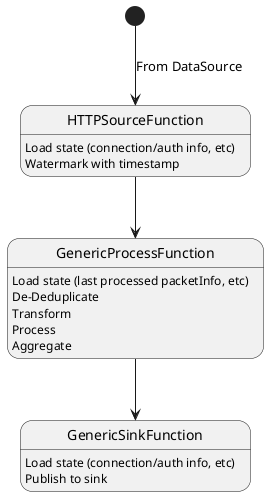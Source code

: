 @startuml

[*] --> HTTPSourceFunction: From DataSource
HTTPSourceFunction: Load state (connection/auth info, etc)
HTTPSourceFunction: Watermark with timestamp

HTTPSourceFunction --> GenericProcessFunction
GenericProcessFunction: Load state (last processed packetInfo, etc)
GenericProcessFunction: De-Deduplicate
GenericProcessFunction: Transform
GenericProcessFunction: Process
GenericProcessFunction: Aggregate


GenericProcessFunction --> GenericSinkFunction
GenericSinkFunction: Load state (connection/auth info, etc)
GenericSinkFunction: Publish to sink

@enduml
